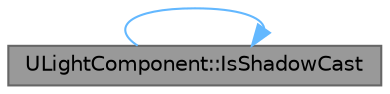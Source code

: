 digraph "ULightComponent::IsShadowCast"
{
 // INTERACTIVE_SVG=YES
 // LATEX_PDF_SIZE
  bgcolor="transparent";
  edge [fontname=Helvetica,fontsize=10,labelfontname=Helvetica,labelfontsize=10];
  node [fontname=Helvetica,fontsize=10,shape=box,height=0.2,width=0.4];
  rankdir="LR";
  Node1 [id="Node000001",label="ULightComponent::IsShadowCast",height=0.2,width=0.4,color="gray40", fillcolor="grey60", style="filled", fontcolor="black",tooltip="Check whether a given primitive will cast shadows from this light."];
  Node1 -> Node1 [id="edge1_Node000001_Node000001",color="steelblue1",style="solid",tooltip=" "];
}
